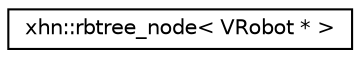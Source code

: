 digraph "Graphical Class Hierarchy"
{
  edge [fontname="Helvetica",fontsize="10",labelfontname="Helvetica",labelfontsize="10"];
  node [fontname="Helvetica",fontsize="10",shape=record];
  rankdir="LR";
  Node1 [label="xhn::rbtree_node\< VRobot * \>",height=0.2,width=0.4,color="black", fillcolor="white", style="filled",URL="$classxhn_1_1rbtree__node.html"];
}
